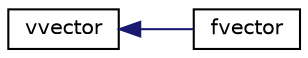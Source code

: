digraph "Graphical Class Hierarchy"
{
  edge [fontname="Helvetica",fontsize="10",labelfontname="Helvetica",labelfontsize="10"];
  node [fontname="Helvetica",fontsize="10",shape=record];
  rankdir="LR";
  Node0 [label="vvector",height=0.2,width=0.4,color="black", fillcolor="white", style="filled",URL="$classvvector.html"];
  Node0 -> Node1 [dir="back",color="midnightblue",fontsize="10",style="solid",fontname="Helvetica"];
  Node1 [label="fvector",height=0.2,width=0.4,color="black", fillcolor="white", style="filled",URL="$classfvector.html"];
}
